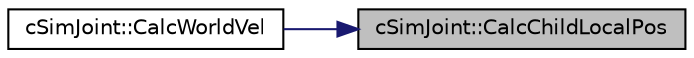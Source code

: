 digraph "cSimJoint::CalcChildLocalPos"
{
 // LATEX_PDF_SIZE
  edge [fontname="Helvetica",fontsize="10",labelfontname="Helvetica",labelfontsize="10"];
  node [fontname="Helvetica",fontsize="10",shape=record];
  rankdir="RL";
  Node1 [label="cSimJoint::CalcChildLocalPos",height=0.2,width=0.4,color="black", fillcolor="grey75", style="filled", fontcolor="black",tooltip=" "];
  Node1 -> Node2 [dir="back",color="midnightblue",fontsize="10",style="solid",fontname="Helvetica"];
  Node2 [label="cSimJoint::CalcWorldVel",height=0.2,width=0.4,color="black", fillcolor="white", style="filled",URL="$classc_sim_joint.html#ab59c7655a9f21b4eceb7718af40408e9",tooltip=" "];
}
